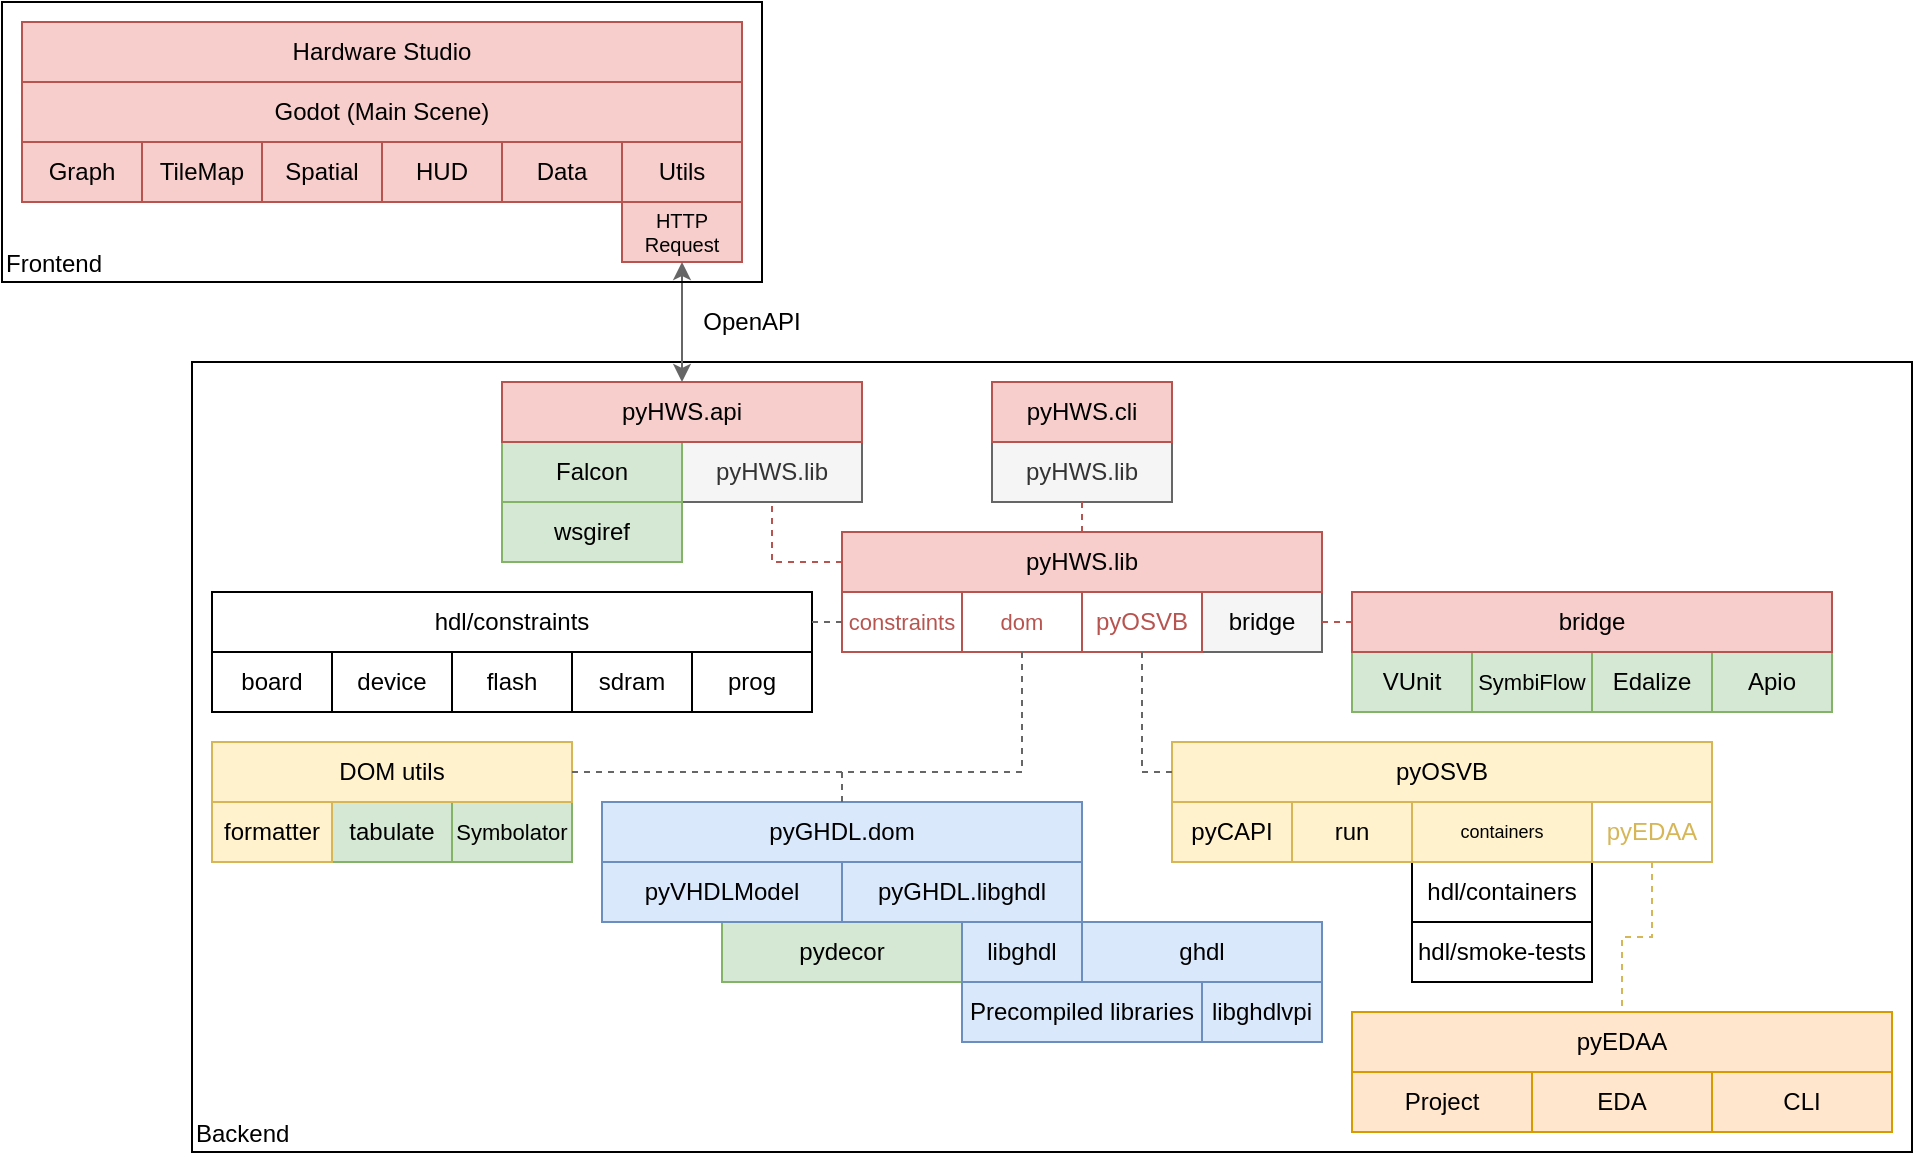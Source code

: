 <mxfile version="13.5.7" type="device"><diagram id="VFPsw9FVo_3oxRKDIrCJ" name="Page-1"><mxGraphModel dx="1185" dy="685" grid="1" gridSize="5" guides="1" tooltips="1" connect="1" arrows="1" fold="1" page="1" pageScale="1" pageWidth="1169" pageHeight="827" math="0" shadow="0"><root><mxCell id="0"/><mxCell id="1" parent="0"/><mxCell id="yNMKqHFgpLVhtSKScw3a-4" value="Backend" style="rounded=0;whiteSpace=wrap;html=1;fillColor=none;verticalAlign=bottom;align=left;" parent="1" vertex="1"><mxGeometry x="125" y="210" width="860" height="395" as="geometry"/></mxCell><mxCell id="gXXzzGy0T46Zldr7T9mE-35" value="pyHWS.lib" style="rounded=0;whiteSpace=wrap;html=1;fillColor=#f5f5f5;strokeColor=#666666;fontColor=#333333;" parent="1" vertex="1"><mxGeometry x="370" y="250" width="90" height="30" as="geometry"/></mxCell><mxCell id="gXXzzGy0T46Zldr7T9mE-36" value="pyHWS.lib" style="rounded=0;whiteSpace=wrap;html=1;fillColor=#f5f5f5;strokeColor=#666666;fontColor=#333333;" parent="1" vertex="1"><mxGeometry x="525" y="250" width="90" height="30" as="geometry"/></mxCell><mxCell id="gXXzzGy0T46Zldr7T9mE-11" value="Falcon" style="rounded=0;whiteSpace=wrap;html=1;fillColor=#d5e8d4;strokeColor=#82b366;" parent="1" vertex="1"><mxGeometry x="280" y="250" width="90" height="30" as="geometry"/></mxCell><mxCell id="gXXzzGy0T46Zldr7T9mE-12" value="wsgiref" style="rounded=0;whiteSpace=wrap;html=1;fillColor=#d5e8d4;strokeColor=#82b366;" parent="1" vertex="1"><mxGeometry x="280" y="280" width="90" height="30" as="geometry"/></mxCell><mxCell id="LJts1BAlOmjdc-rTTS8--1" value="Symbolator" style="rounded=0;whiteSpace=wrap;html=1;fillColor=#d5e8d4;strokeColor=#82b366;fontSize=11;" vertex="1" parent="1"><mxGeometry x="255" y="430" width="60" height="30" as="geometry"/></mxCell><mxCell id="LJts1BAlOmjdc-rTTS8--2" value="tabulate" style="rounded=0;whiteSpace=wrap;html=1;fillColor=#d5e8d4;strokeColor=#82b366;" vertex="1" parent="1"><mxGeometry x="195" y="430" width="60" height="30" as="geometry"/></mxCell><mxCell id="gXXzzGy0T46Zldr7T9mE-20" value="pydecor" style="rounded=0;whiteSpace=wrap;html=1;fillColor=#d5e8d4;strokeColor=#82b366;" parent="1" vertex="1"><mxGeometry x="390" y="490" width="120" height="30" as="geometry"/></mxCell><mxCell id="gXXzzGy0T46Zldr7T9mE-62" value="bridge" style="rounded=0;whiteSpace=wrap;html=1;fillColor=#f5f5f5;strokeColor=#666666;" parent="1" vertex="1"><mxGeometry x="630" y="325" width="60" height="30" as="geometry"/></mxCell><mxCell id="gXXzzGy0T46Zldr7T9mE-1" value="Apio" style="rounded=0;whiteSpace=wrap;html=1;fillColor=#d5e8d4;strokeColor=#82b366;" parent="1" vertex="1"><mxGeometry x="885" y="355" width="60" height="30" as="geometry"/></mxCell><mxCell id="gXXzzGy0T46Zldr7T9mE-2" value="pyCAPI" style="rounded=0;whiteSpace=wrap;html=1;fillColor=#fff2cc;strokeColor=#d6b656;" parent="1" vertex="1"><mxGeometry x="615" y="430" width="60" height="30" as="geometry"/></mxCell><mxCell id="gXXzzGy0T46Zldr7T9mE-3" value="Edalize" style="rounded=0;whiteSpace=wrap;html=1;fillColor=#d5e8d4;strokeColor=#82b366;" parent="1" vertex="1"><mxGeometry x="825" y="355" width="60" height="30" as="geometry"/></mxCell><mxCell id="gXXzzGy0T46Zldr7T9mE-4" value="SymbiFlow" style="rounded=0;whiteSpace=wrap;html=1;fontSize=11;fillColor=#d5e8d4;strokeColor=#82b366;" parent="1" vertex="1"><mxGeometry x="765" y="355" width="60" height="30" as="geometry"/></mxCell><mxCell id="gXXzzGy0T46Zldr7T9mE-5" value="pyHWS.api" style="rounded=0;whiteSpace=wrap;html=1;fillColor=#f8cecc;strokeColor=#b85450;" parent="1" vertex="1"><mxGeometry x="280" y="220" width="180" height="30" as="geometry"/></mxCell><mxCell id="gXXzzGy0T46Zldr7T9mE-8" value="&lt;div&gt;pyVHDLModel&lt;/div&gt;" style="rounded=0;whiteSpace=wrap;html=1;fillColor=#dae8fc;strokeColor=#6c8ebf;" parent="1" vertex="1"><mxGeometry x="330" y="460" width="120" height="30" as="geometry"/></mxCell><mxCell id="gXXzzGy0T46Zldr7T9mE-9" value="pyGHDL.dom" style="rounded=0;whiteSpace=wrap;html=1;fillColor=#dae8fc;strokeColor=#6c8ebf;" parent="1" vertex="1"><mxGeometry x="330" y="430" width="240" height="30" as="geometry"/></mxCell><mxCell id="gXXzzGy0T46Zldr7T9mE-10" value="VUnit" style="rounded=0;whiteSpace=wrap;html=1;fillColor=#d5e8d4;strokeColor=#82b366;" parent="1" vertex="1"><mxGeometry x="705" y="355" width="60" height="30" as="geometry"/></mxCell><mxCell id="gXXzzGy0T46Zldr7T9mE-13" value="&lt;div style=&quot;font-size: 10px;&quot;&gt;&lt;font style=&quot;font-size: 10px;&quot;&gt;HTTP&lt;/font&gt;&lt;/div&gt;&lt;div style=&quot;font-size: 10px;&quot;&gt;&lt;font style=&quot;font-size: 10px;&quot;&gt;Request&lt;/font&gt;&lt;/div&gt;" style="rounded=0;whiteSpace=wrap;html=1;fontSize=10;fillColor=#f8cecc;strokeColor=#b85450;" parent="1" vertex="1"><mxGeometry x="340" y="130" width="60" height="30" as="geometry"/></mxCell><mxCell id="gXXzzGy0T46Zldr7T9mE-14" value="&lt;div&gt;Hardware Studio&lt;/div&gt;" style="rounded=0;whiteSpace=wrap;html=1;fillColor=#f8cecc;strokeColor=#b85450;" parent="1" vertex="1"><mxGeometry x="40" y="40" width="360" height="30" as="geometry"/></mxCell><mxCell id="gXXzzGy0T46Zldr7T9mE-15" value="hdl/constraints" style="rounded=0;whiteSpace=wrap;html=1;" parent="1" vertex="1"><mxGeometry x="135" y="325" width="300" height="30" as="geometry"/></mxCell><mxCell id="gXXzzGy0T46Zldr7T9mE-16" value="hdl/containers" style="rounded=0;whiteSpace=wrap;html=1;" parent="1" vertex="1"><mxGeometry x="735" y="460" width="90" height="30" as="geometry"/></mxCell><mxCell id="gXXzzGy0T46Zldr7T9mE-18" value="Precompiled libraries" style="rounded=0;whiteSpace=wrap;html=1;fillColor=#dae8fc;strokeColor=#6c8ebf;" parent="1" vertex="1"><mxGeometry x="510" y="520" width="120" height="30" as="geometry"/></mxCell><mxCell id="gXXzzGy0T46Zldr7T9mE-19" value="pyGHDL.libghdl" style="rounded=0;whiteSpace=wrap;html=1;fillColor=#dae8fc;strokeColor=#6c8ebf;" parent="1" vertex="1"><mxGeometry x="450" y="460" width="120" height="30" as="geometry"/></mxCell><mxCell id="gXXzzGy0T46Zldr7T9mE-21" value="Godot (Main Scene)" style="rounded=0;whiteSpace=wrap;html=1;fillColor=#f8cecc;strokeColor=#b85450;" parent="1" vertex="1"><mxGeometry x="40" y="70" width="360" height="30" as="geometry"/></mxCell><mxCell id="gXXzzGy0T46Zldr7T9mE-22" value="board" style="rounded=0;whiteSpace=wrap;html=1;" parent="1" vertex="1"><mxGeometry x="135" y="355" width="60" height="30" as="geometry"/></mxCell><mxCell id="gXXzzGy0T46Zldr7T9mE-23" value="device" style="rounded=0;whiteSpace=wrap;html=1;" parent="1" vertex="1"><mxGeometry x="195" y="355" width="60" height="30" as="geometry"/></mxCell><mxCell id="gXXzzGy0T46Zldr7T9mE-24" value="pyHWS.lib" style="rounded=0;whiteSpace=wrap;html=1;fillColor=#f8cecc;strokeColor=#b85450;" parent="1" vertex="1"><mxGeometry x="450" y="295" width="240" height="30" as="geometry"/></mxCell><mxCell id="gXXzzGy0T46Zldr7T9mE-25" value="pyHWS.cli" style="rounded=0;whiteSpace=wrap;html=1;fillColor=#f8cecc;strokeColor=#b85450;" parent="1" vertex="1"><mxGeometry x="525" y="220" width="90" height="30" as="geometry"/></mxCell><mxCell id="gXXzzGy0T46Zldr7T9mE-26" value="flash" style="rounded=0;whiteSpace=wrap;html=1;" parent="1" vertex="1"><mxGeometry x="255" y="355" width="60" height="30" as="geometry"/></mxCell><mxCell id="gXXzzGy0T46Zldr7T9mE-27" value="&lt;div&gt;sdram&lt;/div&gt;" style="rounded=0;whiteSpace=wrap;html=1;" parent="1" vertex="1"><mxGeometry x="315" y="355" width="60" height="30" as="geometry"/></mxCell><mxCell id="gXXzzGy0T46Zldr7T9mE-28" value="&lt;div&gt;prog&lt;/div&gt;" style="rounded=0;whiteSpace=wrap;html=1;" parent="1" vertex="1"><mxGeometry x="375" y="355" width="60" height="30" as="geometry"/></mxCell><mxCell id="gXXzzGy0T46Zldr7T9mE-29" value="Graph" style="rounded=0;whiteSpace=wrap;html=1;fillColor=#f8cecc;strokeColor=#b85450;" parent="1" vertex="1"><mxGeometry x="40" y="100" width="60" height="30" as="geometry"/></mxCell><mxCell id="gXXzzGy0T46Zldr7T9mE-30" value="TileMap" style="rounded=0;whiteSpace=wrap;html=1;fillColor=#f8cecc;strokeColor=#b85450;" parent="1" vertex="1"><mxGeometry x="100" y="100" width="60" height="30" as="geometry"/></mxCell><mxCell id="gXXzzGy0T46Zldr7T9mE-31" value="Spatial" style="rounded=0;whiteSpace=wrap;html=1;fillColor=#f8cecc;strokeColor=#b85450;" parent="1" vertex="1"><mxGeometry x="160" y="100" width="60" height="30" as="geometry"/></mxCell><mxCell id="gXXzzGy0T46Zldr7T9mE-32" value="Data" style="rounded=0;whiteSpace=wrap;html=1;fillColor=#f8cecc;strokeColor=#b85450;" parent="1" vertex="1"><mxGeometry x="280" y="100" width="60" height="30" as="geometry"/></mxCell><mxCell id="gXXzzGy0T46Zldr7T9mE-33" value="Utils" style="rounded=0;whiteSpace=wrap;html=1;fillColor=#f8cecc;strokeColor=#b85450;" parent="1" vertex="1"><mxGeometry x="340" y="100" width="60" height="30" as="geometry"/></mxCell><mxCell id="gXXzzGy0T46Zldr7T9mE-34" value="HUD" style="rounded=0;whiteSpace=wrap;html=1;fillColor=#f8cecc;strokeColor=#b85450;" parent="1" vertex="1"><mxGeometry x="220" y="100" width="60" height="30" as="geometry"/></mxCell><mxCell id="gXXzzGy0T46Zldr7T9mE-38" value="" style="endArrow=none;html=1;fontSize=11;exitX=0;exitY=0.5;exitDx=0;exitDy=0;dashed=1;strokeColor=#b85450;fillColor=#f8cecc;entryX=0.5;entryY=1;entryDx=0;entryDy=0;rounded=0;edgeStyle=orthogonalEdgeStyle;" parent="1" source="gXXzzGy0T46Zldr7T9mE-24" target="gXXzzGy0T46Zldr7T9mE-35" edge="1"><mxGeometry width="50" height="50" relative="1" as="geometry"><mxPoint x="470.0" y="440" as="sourcePoint"/><mxPoint x="540" y="120" as="targetPoint"/></mxGeometry></mxCell><mxCell id="gXXzzGy0T46Zldr7T9mE-39" value="" style="endArrow=none;html=1;fontSize=11;entryX=0.5;entryY=1;entryDx=0;entryDy=0;exitX=0.5;exitY=0;exitDx=0;exitDy=0;dashed=1;strokeColor=#b85450;fillColor=#f8cecc;" parent="1" source="gXXzzGy0T46Zldr7T9mE-24" target="gXXzzGy0T46Zldr7T9mE-36" edge="1"><mxGeometry width="50" height="50" relative="1" as="geometry"><mxPoint x="1000" y="430" as="sourcePoint"/><mxPoint x="500" y="340" as="targetPoint"/></mxGeometry></mxCell><mxCell id="gXXzzGy0T46Zldr7T9mE-42" value="" style="endArrow=classic;startArrow=classic;html=1;fontSize=11;exitX=0.5;exitY=0;exitDx=0;exitDy=0;strokeColor=#666666;" parent="1" source="gXXzzGy0T46Zldr7T9mE-5" edge="1"><mxGeometry width="50" height="50" relative="1" as="geometry"><mxPoint x="300" y="290" as="sourcePoint"/><mxPoint x="370" y="160" as="targetPoint"/></mxGeometry></mxCell><mxCell id="gXXzzGy0T46Zldr7T9mE-43" value="constraints" style="rounded=0;whiteSpace=wrap;html=1;fontSize=11;fillColor=none;strokeColor=#B85450;fontColor=#B85450;" parent="1" vertex="1"><mxGeometry x="450" y="325" width="60" height="30" as="geometry"/></mxCell><mxCell id="gXXzzGy0T46Zldr7T9mE-45" value="" style="endArrow=none;html=1;fontSize=11;exitX=1;exitY=0.5;exitDx=0;exitDy=0;entryX=0;entryY=0.5;entryDx=0;entryDy=0;dashed=1;strokeColor=#666666;" parent="1" source="gXXzzGy0T46Zldr7T9mE-15" target="gXXzzGy0T46Zldr7T9mE-43" edge="1"><mxGeometry width="50" height="50" relative="1" as="geometry"><mxPoint x="220" y="435" as="sourcePoint"/><mxPoint x="550" y="375" as="targetPoint"/></mxGeometry></mxCell><mxCell id="gXXzzGy0T46Zldr7T9mE-46" value="dom" style="rounded=0;whiteSpace=wrap;html=1;fontSize=11;fillColor=none;strokeColor=#B85450;fontColor=#B85450;" parent="1" vertex="1"><mxGeometry x="510" y="325" width="60" height="30" as="geometry"/></mxCell><mxCell id="gXXzzGy0T46Zldr7T9mE-48" value="" style="endArrow=none;html=1;fontSize=11;exitX=0.5;exitY=0;exitDx=0;exitDy=0;entryX=0.5;entryY=1;entryDx=0;entryDy=0;dashed=1;strokeColor=#666666;rounded=0;edgeStyle=orthogonalEdgeStyle;" parent="1" source="gXXzzGy0T46Zldr7T9mE-9" target="gXXzzGy0T46Zldr7T9mE-46" edge="1"><mxGeometry width="50" height="50" relative="1" as="geometry"><mxPoint x="540.0" y="435" as="sourcePoint"/><mxPoint x="610" y="375" as="targetPoint"/><Array as="points"><mxPoint x="450" y="415"/><mxPoint x="540" y="415"/></Array></mxGeometry></mxCell><mxCell id="gXXzzGy0T46Zldr7T9mE-49" value="libghdl" style="rounded=0;whiteSpace=wrap;html=1;fillColor=#dae8fc;strokeColor=#6c8ebf;" parent="1" vertex="1"><mxGeometry x="510" y="490" width="60" height="30" as="geometry"/></mxCell><mxCell id="gXXzzGy0T46Zldr7T9mE-52" value="ghdl" style="rounded=0;whiteSpace=wrap;html=1;fillColor=#dae8fc;strokeColor=#6c8ebf;" parent="1" vertex="1"><mxGeometry x="570" y="490" width="120" height="30" as="geometry"/></mxCell><mxCell id="gXXzzGy0T46Zldr7T9mE-53" value="libghdlvpi" style="rounded=0;whiteSpace=wrap;html=1;fillColor=#dae8fc;strokeColor=#6c8ebf;" parent="1" vertex="1"><mxGeometry x="630" y="520" width="60" height="30" as="geometry"/></mxCell><mxCell id="gXXzzGy0T46Zldr7T9mE-54" value="pyOSVB" style="rounded=0;whiteSpace=wrap;html=1;fillColor=none;strokeColor=#B85450;fontColor=#B85450;" parent="1" vertex="1"><mxGeometry x="570" y="325" width="60" height="30" as="geometry"/></mxCell><mxCell id="gXXzzGy0T46Zldr7T9mE-55" value="CLI" style="rounded=0;whiteSpace=wrap;html=1;fillColor=#ffe6cc;strokeColor=#d79b00;" parent="1" vertex="1"><mxGeometry x="885" y="565" width="90" height="30" as="geometry"/></mxCell><mxCell id="gXXzzGy0T46Zldr7T9mE-56" value="EDA" style="rounded=0;whiteSpace=wrap;html=1;fillColor=#ffe6cc;strokeColor=#d79b00;" parent="1" vertex="1"><mxGeometry x="795" y="565" width="90" height="30" as="geometry"/></mxCell><mxCell id="gXXzzGy0T46Zldr7T9mE-57" value="Project" style="rounded=0;whiteSpace=wrap;html=1;fillColor=#ffe6cc;strokeColor=#d79b00;" parent="1" vertex="1"><mxGeometry x="705" y="565" width="90" height="30" as="geometry"/></mxCell><mxCell id="gXXzzGy0T46Zldr7T9mE-58" value="pyOSVB" style="rounded=0;whiteSpace=wrap;html=1;fillColor=#fff2cc;strokeColor=#d6b656;" parent="1" vertex="1"><mxGeometry x="615" y="400" width="270" height="30" as="geometry"/></mxCell><mxCell id="gXXzzGy0T46Zldr7T9mE-59" value="" style="endArrow=none;html=1;fontSize=11;exitX=0;exitY=0.5;exitDx=0;exitDy=0;entryX=0.5;entryY=1;entryDx=0;entryDy=0;dashed=1;strokeColor=#666666;rounded=0;edgeStyle=orthogonalEdgeStyle;" parent="1" source="gXXzzGy0T46Zldr7T9mE-58" target="gXXzzGy0T46Zldr7T9mE-54" edge="1"><mxGeometry width="50" height="50" relative="1" as="geometry"><mxPoint x="510.0" y="435" as="sourcePoint"/><mxPoint x="610" y="375" as="targetPoint"/><Array as="points"><mxPoint x="600" y="415"/></Array></mxGeometry></mxCell><mxCell id="gXXzzGy0T46Zldr7T9mE-61" value="containers" style="rounded=0;whiteSpace=wrap;html=1;fontSize=9;fillColor=#fff2cc;strokeColor=#d6b656;" parent="1" vertex="1"><mxGeometry x="735" y="430" width="90" height="30" as="geometry"/></mxCell><mxCell id="gXXzzGy0T46Zldr7T9mE-64" value="" style="endArrow=none;html=1;fontSize=11;exitX=0;exitY=0.5;exitDx=0;exitDy=0;entryX=1;entryY=0.5;entryDx=0;entryDy=0;dashed=1;strokeColor=#b85450;fillColor=#f8cecc;" parent="1" source="gXXzzGy0T46Zldr7T9mE-6" target="gXXzzGy0T46Zldr7T9mE-62" edge="1"><mxGeometry width="50" height="50" relative="1" as="geometry"><mxPoint x="780.0" y="275.0" as="sourcePoint"/><mxPoint x="700.0" y="380" as="targetPoint"/></mxGeometry></mxCell><mxCell id="gXXzzGy0T46Zldr7T9mE-67" value="run" style="rounded=0;whiteSpace=wrap;html=1;fillColor=#fff2cc;strokeColor=#d6b656;" parent="1" vertex="1"><mxGeometry x="675" y="430" width="60" height="30" as="geometry"/></mxCell><mxCell id="yNMKqHFgpLVhtSKScw3a-1" value="hdl/smoke-tests" style="rounded=0;whiteSpace=wrap;html=1;" parent="1" vertex="1"><mxGeometry x="735" y="490" width="90" height="30" as="geometry"/></mxCell><mxCell id="yNMKqHFgpLVhtSKScw3a-2" value="DOM utils" style="rounded=0;whiteSpace=wrap;html=1;fillColor=#fff2cc;strokeColor=#d6b656;" parent="1" vertex="1"><mxGeometry x="135" y="400" width="180" height="30" as="geometry"/></mxCell><mxCell id="gXXzzGy0T46Zldr7T9mE-6" value="bridge" style="rounded=0;whiteSpace=wrap;html=1;fillColor=#f8cecc;strokeColor=#b85450;" parent="1" vertex="1"><mxGeometry x="705" y="325" width="240" height="30" as="geometry"/></mxCell><mxCell id="yNMKqHFgpLVhtSKScw3a-5" value="Frontend" style="rounded=0;whiteSpace=wrap;html=1;fillColor=none;verticalAlign=bottom;align=left;" parent="1" vertex="1"><mxGeometry x="30" y="30" width="380" height="140" as="geometry"/></mxCell><mxCell id="LJts1BAlOmjdc-rTTS8--3" value="pyEDAA" style="rounded=0;whiteSpace=wrap;html=1;strokeColor=#d6b656;fontColor=#D6B656;fillColor=none;" vertex="1" parent="1"><mxGeometry x="825" y="430" width="60" height="30" as="geometry"/></mxCell><mxCell id="LJts1BAlOmjdc-rTTS8--4" value="" style="endArrow=none;html=1;fontSize=11;exitX=0.5;exitY=1;exitDx=0;exitDy=0;dashed=1;strokeColor=#d6b656;entryX=0.5;entryY=0;entryDx=0;entryDy=0;fillColor=#fff2cc;edgeStyle=orthogonalEdgeStyle;rounded=0;" edge="1" parent="1" source="LJts1BAlOmjdc-rTTS8--3" target="LJts1BAlOmjdc-rTTS8--8"><mxGeometry width="50" height="50" relative="1" as="geometry"><mxPoint x="955" y="400" as="sourcePoint"/><mxPoint x="900" y="620" as="targetPoint"/></mxGeometry></mxCell><mxCell id="LJts1BAlOmjdc-rTTS8--5" value="OpenAPI" style="text;html=1;strokeColor=none;fillColor=none;align=center;verticalAlign=middle;whiteSpace=wrap;rounded=0;" vertex="1" parent="1"><mxGeometry x="370" y="180" width="70" height="20" as="geometry"/></mxCell><mxCell id="LJts1BAlOmjdc-rTTS8--8" value="pyEDAA" style="rounded=0;whiteSpace=wrap;html=1;fillColor=#ffe6cc;strokeColor=#d79b00;" vertex="1" parent="1"><mxGeometry x="705" y="535" width="270" height="30" as="geometry"/></mxCell><mxCell id="LJts1BAlOmjdc-rTTS8--10" value="" style="endArrow=none;html=1;fontSize=11;exitX=1;exitY=0.5;exitDx=0;exitDy=0;dashed=1;strokeColor=#666666;rounded=0;edgeStyle=orthogonalEdgeStyle;entryX=0.5;entryY=1;entryDx=0;entryDy=0;" edge="1" parent="1" source="yNMKqHFgpLVhtSKScw3a-2" target="gXXzzGy0T46Zldr7T9mE-46"><mxGeometry width="50" height="50" relative="1" as="geometry"><mxPoint x="455" y="435" as="sourcePoint"/><mxPoint x="545" y="360" as="targetPoint"/><Array as="points"><mxPoint x="540" y="415"/></Array></mxGeometry></mxCell><mxCell id="LJts1BAlOmjdc-rTTS8--11" value="formatter" style="rounded=0;whiteSpace=wrap;html=1;fillColor=#fff2cc;strokeColor=#d6b656;" vertex="1" parent="1"><mxGeometry x="135" y="430" width="60" height="30" as="geometry"/></mxCell></root></mxGraphModel></diagram></mxfile>
